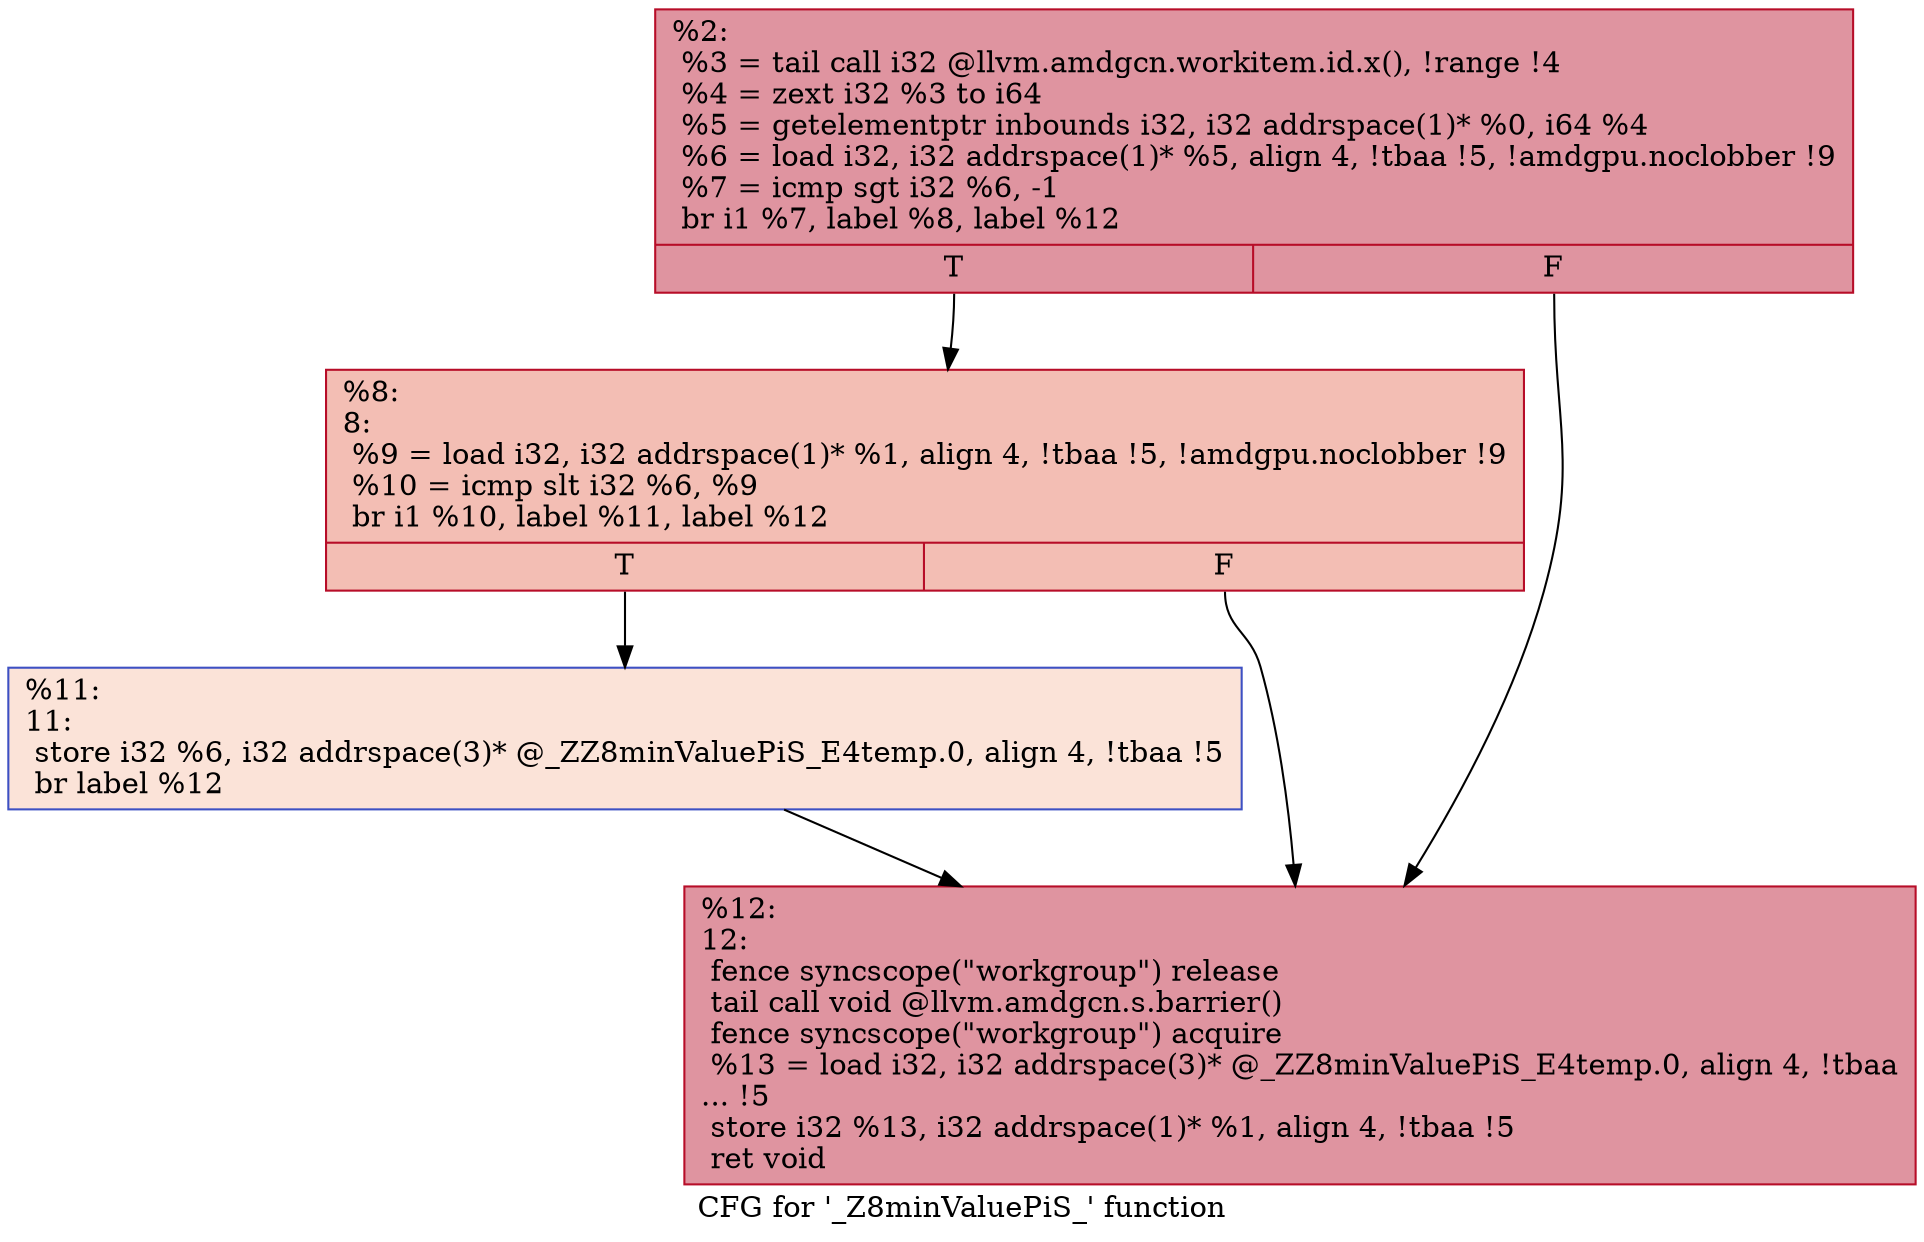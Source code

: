 digraph "CFG for '_Z8minValuePiS_' function" {
	label="CFG for '_Z8minValuePiS_' function";

	Node0x52cb3b0 [shape=record,color="#b70d28ff", style=filled, fillcolor="#b70d2870",label="{%2:\l  %3 = tail call i32 @llvm.amdgcn.workitem.id.x(), !range !4\l  %4 = zext i32 %3 to i64\l  %5 = getelementptr inbounds i32, i32 addrspace(1)* %0, i64 %4\l  %6 = load i32, i32 addrspace(1)* %5, align 4, !tbaa !5, !amdgpu.noclobber !9\l  %7 = icmp sgt i32 %6, -1\l  br i1 %7, label %8, label %12\l|{<s0>T|<s1>F}}"];
	Node0x52cb3b0:s0 -> Node0x52cccf0;
	Node0x52cb3b0:s1 -> Node0x52ccd80;
	Node0x52cccf0 [shape=record,color="#b70d28ff", style=filled, fillcolor="#e36c5570",label="{%8:\l8:                                                \l  %9 = load i32, i32 addrspace(1)* %1, align 4, !tbaa !5, !amdgpu.noclobber !9\l  %10 = icmp slt i32 %6, %9\l  br i1 %10, label %11, label %12\l|{<s0>T|<s1>F}}"];
	Node0x52cccf0:s0 -> Node0x52cc1f0;
	Node0x52cccf0:s1 -> Node0x52ccd80;
	Node0x52cc1f0 [shape=record,color="#3d50c3ff", style=filled, fillcolor="#f6bfa670",label="{%11:\l11:                                               \l  store i32 %6, i32 addrspace(3)* @_ZZ8minValuePiS_E4temp.0, align 4, !tbaa !5\l  br label %12\l}"];
	Node0x52cc1f0 -> Node0x52ccd80;
	Node0x52ccd80 [shape=record,color="#b70d28ff", style=filled, fillcolor="#b70d2870",label="{%12:\l12:                                               \l  fence syncscope(\"workgroup\") release\l  tail call void @llvm.amdgcn.s.barrier()\l  fence syncscope(\"workgroup\") acquire\l  %13 = load i32, i32 addrspace(3)* @_ZZ8minValuePiS_E4temp.0, align 4, !tbaa\l... !5\l  store i32 %13, i32 addrspace(1)* %1, align 4, !tbaa !5\l  ret void\l}"];
}
